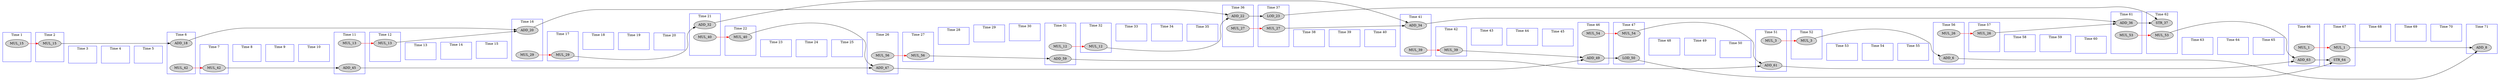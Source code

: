 digraph motion_vectors_dfg__7 {
  rankdir = LR;
  newrank="true"
  subgraph cluster_1 {
    rank=same;
    node [style=filled];
    label = "Time 1";
    color = blue;
    pseudo_1 [style=invis];
    MUL_15_0 [label=MUL_15]
  }
  subgraph cluster_2 {
    rank=same;
    node [style=filled];
    label = "Time 2";
    color = blue;
    pseudo_2 [style=invis];
    MUL_15_1 [label=MUL_15]
  }
  subgraph cluster_3 {
    rank=same;
    node [style=filled];
    label = "Time 3";
    color = blue;
    pseudo_3 [style=invis];
  }
  subgraph cluster_4 {
    rank=same;
    node [style=filled];
    label = "Time 4";
    color = blue;
    pseudo_4 [style=invis];
  }
  subgraph cluster_5 {
    rank=same;
    node [style=filled];
    label = "Time 5";
    color = blue;
    pseudo_5 [style=invis];
  }
  subgraph cluster_6 {
    rank=same;
    node [style=filled];
    label = "Time 6";
    color = blue;
    pseudo_6 [style=invis];
    ADD_18
    MUL_42_0 [label=MUL_42]
  }
  subgraph cluster_7 {
    rank=same;
    node [style=filled];
    label = "Time 7";
    color = blue;
    pseudo_7 [style=invis];
    MUL_42_1 [label=MUL_42]
  }
  subgraph cluster_8 {
    rank=same;
    node [style=filled];
    label = "Time 8";
    color = blue;
    pseudo_8 [style=invis];
  }
  subgraph cluster_9 {
    rank=same;
    node [style=filled];
    label = "Time 9";
    color = blue;
    pseudo_9 [style=invis];
  }
  subgraph cluster_10 {
    rank=same;
    node [style=filled];
    label = "Time 10";
    color = blue;
    pseudo_10 [style=invis];
  }
  subgraph cluster_11 {
    rank=same;
    node [style=filled];
    label = "Time 11";
    color = blue;
    pseudo_11 [style=invis];
    MUL_13_0 [label=MUL_13]
    ADD_45
  }
  subgraph cluster_12 {
    rank=same;
    node [style=filled];
    label = "Time 12";
    color = blue;
    pseudo_12 [style=invis];
    MUL_13_1 [label=MUL_13]
  }
  subgraph cluster_13 {
    rank=same;
    node [style=filled];
    label = "Time 13";
    color = blue;
    pseudo_13 [style=invis];
  }
  subgraph cluster_14 {
    rank=same;
    node [style=filled];
    label = "Time 14";
    color = blue;
    pseudo_14 [style=invis];
  }
  subgraph cluster_15 {
    rank=same;
    node [style=filled];
    label = "Time 15";
    color = blue;
    pseudo_15 [style=invis];
  }
  subgraph cluster_16 {
    rank=same;
    node [style=filled];
    label = "Time 16";
    color = blue;
    pseudo_16 [style=invis];
    ADD_20
    MUL_29_0 [label=MUL_29]
  }
  subgraph cluster_17 {
    rank=same;
    node [style=filled];
    label = "Time 17";
    color = blue;
    pseudo_17 [style=invis];
    MUL_29_1 [label=MUL_29]
  }
  subgraph cluster_18 {
    rank=same;
    node [style=filled];
    label = "Time 18";
    color = blue;
    pseudo_18 [style=invis];
  }
  subgraph cluster_19 {
    rank=same;
    node [style=filled];
    label = "Time 19";
    color = blue;
    pseudo_19 [style=invis];
  }
  subgraph cluster_20 {
    rank=same;
    node [style=filled];
    label = "Time 20";
    color = blue;
    pseudo_20 [style=invis];
  }
  subgraph cluster_21 {
    rank=same;
    node [style=filled];
    label = "Time 21";
    color = blue;
    pseudo_21 [style=invis];
    ADD_32
    MUL_40_0 [label=MUL_40]
  }
  subgraph cluster_22 {
    rank=same;
    node [style=filled];
    label = "Time 22";
    color = blue;
    pseudo_22 [style=invis];
    MUL_40_1 [label=MUL_40]
  }
  subgraph cluster_23 {
    rank=same;
    node [style=filled];
    label = "Time 23";
    color = blue;
    pseudo_23 [style=invis];
  }
  subgraph cluster_24 {
    rank=same;
    node [style=filled];
    label = "Time 24";
    color = blue;
    pseudo_24 [style=invis];
  }
  subgraph cluster_25 {
    rank=same;
    node [style=filled];
    label = "Time 25";
    color = blue;
    pseudo_25 [style=invis];
  }
  subgraph cluster_26 {
    rank=same;
    node [style=filled];
    label = "Time 26";
    color = blue;
    pseudo_26 [style=invis];
    ADD_47
    MUL_56_0 [label=MUL_56]
  }
  subgraph cluster_27 {
    rank=same;
    node [style=filled];
    label = "Time 27";
    color = blue;
    pseudo_27 [style=invis];
    MUL_56_1 [label=MUL_56]
  }
  subgraph cluster_28 {
    rank=same;
    node [style=filled];
    label = "Time 28";
    color = blue;
    pseudo_28 [style=invis];
  }
  subgraph cluster_29 {
    rank=same;
    node [style=filled];
    label = "Time 29";
    color = blue;
    pseudo_29 [style=invis];
  }
  subgraph cluster_30 {
    rank=same;
    node [style=filled];
    label = "Time 30";
    color = blue;
    pseudo_30 [style=invis];
  }
  subgraph cluster_31 {
    rank=same;
    node [style=filled];
    label = "Time 31";
    color = blue;
    pseudo_31 [style=invis];
    MUL_12_0 [label=MUL_12]
    ADD_59
  }
  subgraph cluster_32 {
    rank=same;
    node [style=filled];
    label = "Time 32";
    color = blue;
    pseudo_32 [style=invis];
    MUL_12_1 [label=MUL_12]
  }
  subgraph cluster_33 {
    rank=same;
    node [style=filled];
    label = "Time 33";
    color = blue;
    pseudo_33 [style=invis];
  }
  subgraph cluster_34 {
    rank=same;
    node [style=filled];
    label = "Time 34";
    color = blue;
    pseudo_34 [style=invis];
  }
  subgraph cluster_35 {
    rank=same;
    node [style=filled];
    label = "Time 35";
    color = blue;
    pseudo_35 [style=invis];
  }
  subgraph cluster_36 {
    rank=same;
    node [style=filled];
    label = "Time 36";
    color = blue;
    pseudo_36 [style=invis];
    ADD_22
    MUL_27_0 [label=MUL_27]
  }
  subgraph cluster_37 {
    rank=same;
    node [style=filled];
    label = "Time 37";
    color = blue;
    pseudo_37 [style=invis];
    LOD_23
    MUL_27_1 [label=MUL_27]
  }
  subgraph cluster_38 {
    rank=same;
    node [style=filled];
    label = "Time 38";
    color = blue;
    pseudo_38 [style=invis];
  }
  subgraph cluster_39 {
    rank=same;
    node [style=filled];
    label = "Time 39";
    color = blue;
    pseudo_39 [style=invis];
  }
  subgraph cluster_40 {
    rank=same;
    node [style=filled];
    label = "Time 40";
    color = blue;
    pseudo_40 [style=invis];
  }
  subgraph cluster_41 {
    rank=same;
    node [style=filled];
    label = "Time 41";
    color = blue;
    pseudo_41 [style=invis];
    ADD_34
    MUL_39_0 [label=MUL_39]
  }
  subgraph cluster_42 {
    rank=same;
    node [style=filled];
    label = "Time 42";
    color = blue;
    pseudo_42 [style=invis];
    MUL_39_1 [label=MUL_39]
  }
  subgraph cluster_43 {
    rank=same;
    node [style=filled];
    label = "Time 43";
    color = blue;
    pseudo_43 [style=invis];
  }
  subgraph cluster_44 {
    rank=same;
    node [style=filled];
    label = "Time 44";
    color = blue;
    pseudo_44 [style=invis];
  }
  subgraph cluster_45 {
    rank=same;
    node [style=filled];
    label = "Time 45";
    color = blue;
    pseudo_45 [style=invis];
  }
  subgraph cluster_46 {
    rank=same;
    node [style=filled];
    label = "Time 46";
    color = blue;
    pseudo_46 [style=invis];
    ADD_49
    MUL_54_0 [label=MUL_54]
  }
  subgraph cluster_47 {
    rank=same;
    node [style=filled];
    label = "Time 47";
    color = blue;
    pseudo_47 [style=invis];
    LOD_50
    MUL_54_1 [label=MUL_54]
  }
  subgraph cluster_48 {
    rank=same;
    node [style=filled];
    label = "Time 48";
    color = blue;
    pseudo_48 [style=invis];
  }
  subgraph cluster_49 {
    rank=same;
    node [style=filled];
    label = "Time 49";
    color = blue;
    pseudo_49 [style=invis];
  }
  subgraph cluster_50 {
    rank=same;
    node [style=filled];
    label = "Time 50";
    color = blue;
    pseudo_50 [style=invis];
  }
  subgraph cluster_51 {
    rank=same;
    node [style=filled];
    label = "Time 51";
    color = blue;
    pseudo_51 [style=invis];
    MUL_3_0 [label=MUL_3]
    ADD_61
  }
  subgraph cluster_52 {
    rank=same;
    node [style=filled];
    label = "Time 52";
    color = blue;
    pseudo_52 [style=invis];
    MUL_3_1 [label=MUL_3]
  }
  subgraph cluster_53 {
    rank=same;
    node [style=filled];
    label = "Time 53";
    color = blue;
    pseudo_53 [style=invis];
  }
  subgraph cluster_54 {
    rank=same;
    node [style=filled];
    label = "Time 54";
    color = blue;
    pseudo_54 [style=invis];
  }
  subgraph cluster_55 {
    rank=same;
    node [style=filled];
    label = "Time 55";
    color = blue;
    pseudo_55 [style=invis];
  }
  subgraph cluster_56 {
    rank=same;
    node [style=filled];
    label = "Time 56";
    color = blue;
    pseudo_56 [style=invis];
    ADD_6
    MUL_26_0 [label=MUL_26]
  }
  subgraph cluster_57 {
    rank=same;
    node [style=filled];
    label = "Time 57";
    color = blue;
    pseudo_57 [style=invis];
    MUL_26_1 [label=MUL_26]
  }
  subgraph cluster_58 {
    rank=same;
    node [style=filled];
    label = "Time 58";
    color = blue;
    pseudo_58 [style=invis];
  }
  subgraph cluster_59 {
    rank=same;
    node [style=filled];
    label = "Time 59";
    color = blue;
    pseudo_59 [style=invis];
  }
  subgraph cluster_60 {
    rank=same;
    node [style=filled];
    label = "Time 60";
    color = blue;
    pseudo_60 [style=invis];
  }
  subgraph cluster_61 {
    rank=same;
    node [style=filled];
    label = "Time 61";
    color = blue;
    pseudo_61 [style=invis];
    ADD_36
    MUL_53_0 [label=MUL_53]
  }
  subgraph cluster_62 {
    rank=same;
    node [style=filled];
    label = "Time 62";
    color = blue;
    pseudo_62 [style=invis];
    STR_37
    MUL_53_1 [label=MUL_53]
  }
  subgraph cluster_63 {
    rank=same;
    node [style=filled];
    label = "Time 63";
    color = blue;
    pseudo_63 [style=invis];
  }
  subgraph cluster_64 {
    rank=same;
    node [style=filled];
    label = "Time 64";
    color = blue;
    pseudo_64 [style=invis];
  }
  subgraph cluster_65 {
    rank=same;
    node [style=filled];
    label = "Time 65";
    color = blue;
    pseudo_65 [style=invis];
  }
  subgraph cluster_66 {
    rank=same;
    node [style=filled];
    label = "Time 66";
    color = blue;
    pseudo_66 [style=invis];
    MUL_1_0 [label=MUL_1]
    ADD_63
  }
  subgraph cluster_67 {
    rank=same;
    node [style=filled];
    label = "Time 67";
    color = blue;
    pseudo_67 [style=invis];
    MUL_1_1 [label=MUL_1]
    STR_64
  }
  subgraph cluster_68 {
    rank=same;
    node [style=filled];
    label = "Time 68";
    color = blue;
    pseudo_68 [style=invis];
  }
  subgraph cluster_69 {
    rank=same;
    node [style=filled];
    label = "Time 69";
    color = blue;
    pseudo_69 [style=invis];
  }
  subgraph cluster_70 {
    rank=same;
    node [style=filled];
    label = "Time 70";
    color = blue;
    pseudo_70 [style=invis];
  }
  subgraph cluster_71 {
    rank=same;
    node [style=filled];
    label = "Time 71";
    color = blue;
    pseudo_71 [style=invis];
    ADD_8
  }
    pseudo_1->pseudo_2 [style=invis];
    pseudo_2->pseudo_3 [style=invis];
    pseudo_3->pseudo_4 [style=invis];
    pseudo_4->pseudo_5 [style=invis];
    pseudo_5->pseudo_6 [style=invis];
    pseudo_6->pseudo_7 [style=invis];
    pseudo_7->pseudo_8 [style=invis];
    pseudo_8->pseudo_9 [style=invis];
    pseudo_9->pseudo_10 [style=invis];
    pseudo_10->pseudo_11 [style=invis];
    pseudo_11->pseudo_12 [style=invis];
    pseudo_12->pseudo_13 [style=invis];
    pseudo_13->pseudo_14 [style=invis];
    pseudo_14->pseudo_15 [style=invis];
    pseudo_15->pseudo_16 [style=invis];
    pseudo_16->pseudo_17 [style=invis];
    pseudo_17->pseudo_18 [style=invis];
    pseudo_18->pseudo_19 [style=invis];
    pseudo_19->pseudo_20 [style=invis];
    pseudo_20->pseudo_21 [style=invis];
    pseudo_21->pseudo_22 [style=invis];
    pseudo_22->pseudo_23 [style=invis];
    pseudo_23->pseudo_24 [style=invis];
    pseudo_24->pseudo_25 [style=invis];
    pseudo_25->pseudo_26 [style=invis];
    pseudo_26->pseudo_27 [style=invis];
    pseudo_27->pseudo_28 [style=invis];
    pseudo_28->pseudo_29 [style=invis];
    pseudo_29->pseudo_30 [style=invis];
    pseudo_30->pseudo_31 [style=invis];
    pseudo_31->pseudo_32 [style=invis];
    pseudo_32->pseudo_33 [style=invis];
    pseudo_33->pseudo_34 [style=invis];
    pseudo_34->pseudo_35 [style=invis];
    pseudo_35->pseudo_36 [style=invis];
    pseudo_36->pseudo_37 [style=invis];
    pseudo_37->pseudo_38 [style=invis];
    pseudo_38->pseudo_39 [style=invis];
    pseudo_39->pseudo_40 [style=invis];
    pseudo_40->pseudo_41 [style=invis];
    pseudo_41->pseudo_42 [style=invis];
    pseudo_42->pseudo_43 [style=invis];
    pseudo_43->pseudo_44 [style=invis];
    pseudo_44->pseudo_45 [style=invis];
    pseudo_45->pseudo_46 [style=invis];
    pseudo_46->pseudo_47 [style=invis];
    pseudo_47->pseudo_48 [style=invis];
    pseudo_48->pseudo_49 [style=invis];
    pseudo_49->pseudo_50 [style=invis];
    pseudo_50->pseudo_51 [style=invis];
    pseudo_51->pseudo_52 [style=invis];
    pseudo_52->pseudo_53 [style=invis];
    pseudo_53->pseudo_54 [style=invis];
    pseudo_54->pseudo_55 [style=invis];
    pseudo_55->pseudo_56 [style=invis];
    pseudo_56->pseudo_57 [style=invis];
    pseudo_57->pseudo_58 [style=invis];
    pseudo_58->pseudo_59 [style=invis];
    pseudo_59->pseudo_60 [style=invis];
    pseudo_60->pseudo_61 [style=invis];
    pseudo_61->pseudo_62 [style=invis];
    pseudo_62->pseudo_63 [style=invis];
    pseudo_63->pseudo_64 [style=invis];
    pseudo_64->pseudo_65 [style=invis];
    pseudo_65->pseudo_66 [style=invis];
    pseudo_66->pseudo_67 [style=invis];
    pseudo_67->pseudo_68 [style=invis];
    pseudo_68->pseudo_69 [style=invis];
    pseudo_69->pseudo_70 [style=invis];
    pseudo_70->pseudo_71 [style=invis];
    MUL_1_0 -> MUL_1_1 [color=red];
    MUL_3_0 -> MUL_3_1 [color=red];
    MUL_12_0 -> MUL_12_1 [color=red];
    MUL_13_0 -> MUL_13_1 [color=red];
    MUL_15_0 -> MUL_15_1 [color=red];
    MUL_26_0 -> MUL_26_1 [color=red];
    MUL_27_0 -> MUL_27_1 [color=red];
    MUL_29_0 -> MUL_29_1 [color=red];
    MUL_39_0 -> MUL_39_1 [color=red];
    MUL_40_0 -> MUL_40_1 [color=red];
    MUL_42_0 -> MUL_42_1 [color=red];
    MUL_53_0 -> MUL_53_1 [color=red];
    MUL_54_0 -> MUL_54_1 [color=red];
    MUL_56_0 -> MUL_56_1 [color=red];
    MUL_1_1 -> ADD_8 [ name = 0 ];
    MUL_3_1 -> ADD_6 [ name = 2 ];
    ADD_6 -> ADD_8 [ name = 3 ];
    MUL_12_1 -> ADD_22 [ name = 5 ];
    MUL_13_1 -> ADD_20 [ name = 6 ];
    MUL_15_1 -> ADD_18 [ name = 8 ];
    ADD_18 -> ADD_20 [ name = 9 ];
    ADD_20 -> ADD_22 [ name = 10 ];
    ADD_22 -> LOD_23 [ name = 11 ];
    LOD_23 -> STR_37 [ name = 12 ];
    MUL_26_1 -> ADD_36 [ name = 14 ];
    MUL_27_1 -> ADD_34 [ name = 15 ];
    MUL_29_1 -> ADD_32 [ name = 17 ];
    ADD_32 -> ADD_34 [ name = 18 ];
    ADD_34 -> ADD_36 [ name = 19 ];
    ADD_36 -> STR_37 [ name = 20 ];
    MUL_39_1 -> ADD_49 [ name = 22 ];
    MUL_40_1 -> ADD_47 [ name = 23 ];
    MUL_42_1 -> ADD_45 [ name = 25 ];
    ADD_45 -> ADD_47 [ name = 26 ];
    ADD_47 -> ADD_49 [ name = 27 ];
    ADD_49 -> LOD_50 [ name = 28 ];
    LOD_50 -> STR_64 [ name = 29 ];
    MUL_53_1 -> ADD_63 [ name = 31 ];
    MUL_54_1 -> ADD_61 [ name = 32 ];
    MUL_56_1 -> ADD_59 [ name = 34 ];
    ADD_59 -> ADD_61 [ name = 35 ];
    ADD_61 -> ADD_63 [ name = 36 ];
    ADD_63 -> STR_64 [ name = 37 ];
}